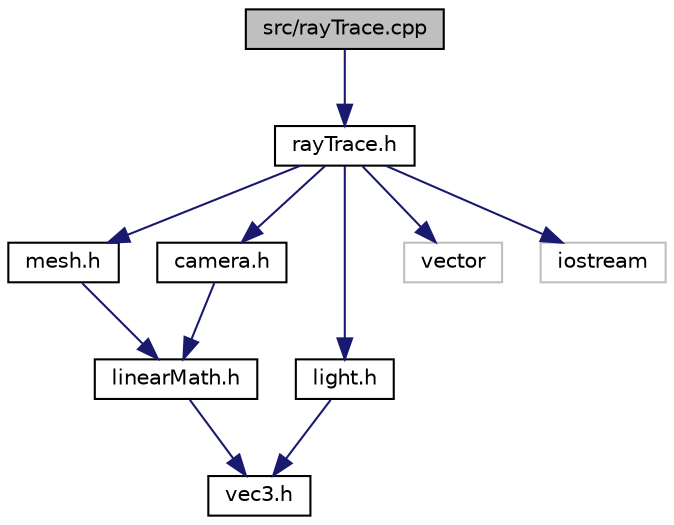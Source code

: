 digraph "src/rayTrace.cpp"
{
  edge [fontname="Helvetica",fontsize="10",labelfontname="Helvetica",labelfontsize="10"];
  node [fontname="Helvetica",fontsize="10",shape=record];
  Node0 [label="src/rayTrace.cpp",height=0.2,width=0.4,color="black", fillcolor="grey75", style="filled", fontcolor="black"];
  Node0 -> Node1 [color="midnightblue",fontsize="10",style="solid",fontname="Helvetica"];
  Node1 [label="rayTrace.h",height=0.2,width=0.4,color="black", fillcolor="white", style="filled",URL="$rayTrace_8h.html",tooltip="Exports function(s) for initializing triangles and Producing images using ray tracing. "];
  Node1 -> Node2 [color="midnightblue",fontsize="10",style="solid",fontname="Helvetica"];
  Node2 [label="mesh.h",height=0.2,width=0.4,color="black", fillcolor="white", style="filled",URL="$mesh_8h.html",tooltip="Defines a triangle class and a collTriangle class that can be calculated from an instance of triangle..."];
  Node2 -> Node3 [color="midnightblue",fontsize="10",style="solid",fontname="Helvetica"];
  Node3 [label="linearMath.h",height=0.2,width=0.4,color="black", fillcolor="white", style="filled",URL="$linearMath_8h.html"];
  Node3 -> Node4 [color="midnightblue",fontsize="10",style="solid",fontname="Helvetica"];
  Node4 [label="vec3.h",height=0.2,width=0.4,color="black", fillcolor="white", style="filled",URL="$vec3_8h.html"];
  Node1 -> Node5 [color="midnightblue",fontsize="10",style="solid",fontname="Helvetica"];
  Node5 [label="camera.h",height=0.2,width=0.4,color="black", fillcolor="white", style="filled",URL="$camera_8h.html",tooltip="Defines a camera class and exports associated functions. "];
  Node5 -> Node3 [color="midnightblue",fontsize="10",style="solid",fontname="Helvetica"];
  Node1 -> Node6 [color="midnightblue",fontsize="10",style="solid",fontname="Helvetica"];
  Node6 [label="light.h",height=0.2,width=0.4,color="black", fillcolor="white", style="filled",URL="$light_8h.html",tooltip="Defines different types of light classes. "];
  Node6 -> Node4 [color="midnightblue",fontsize="10",style="solid",fontname="Helvetica"];
  Node1 -> Node7 [color="midnightblue",fontsize="10",style="solid",fontname="Helvetica"];
  Node7 [label="vector",height=0.2,width=0.4,color="grey75", fillcolor="white", style="filled"];
  Node1 -> Node8 [color="midnightblue",fontsize="10",style="solid",fontname="Helvetica"];
  Node8 [label="iostream",height=0.2,width=0.4,color="grey75", fillcolor="white", style="filled"];
}
